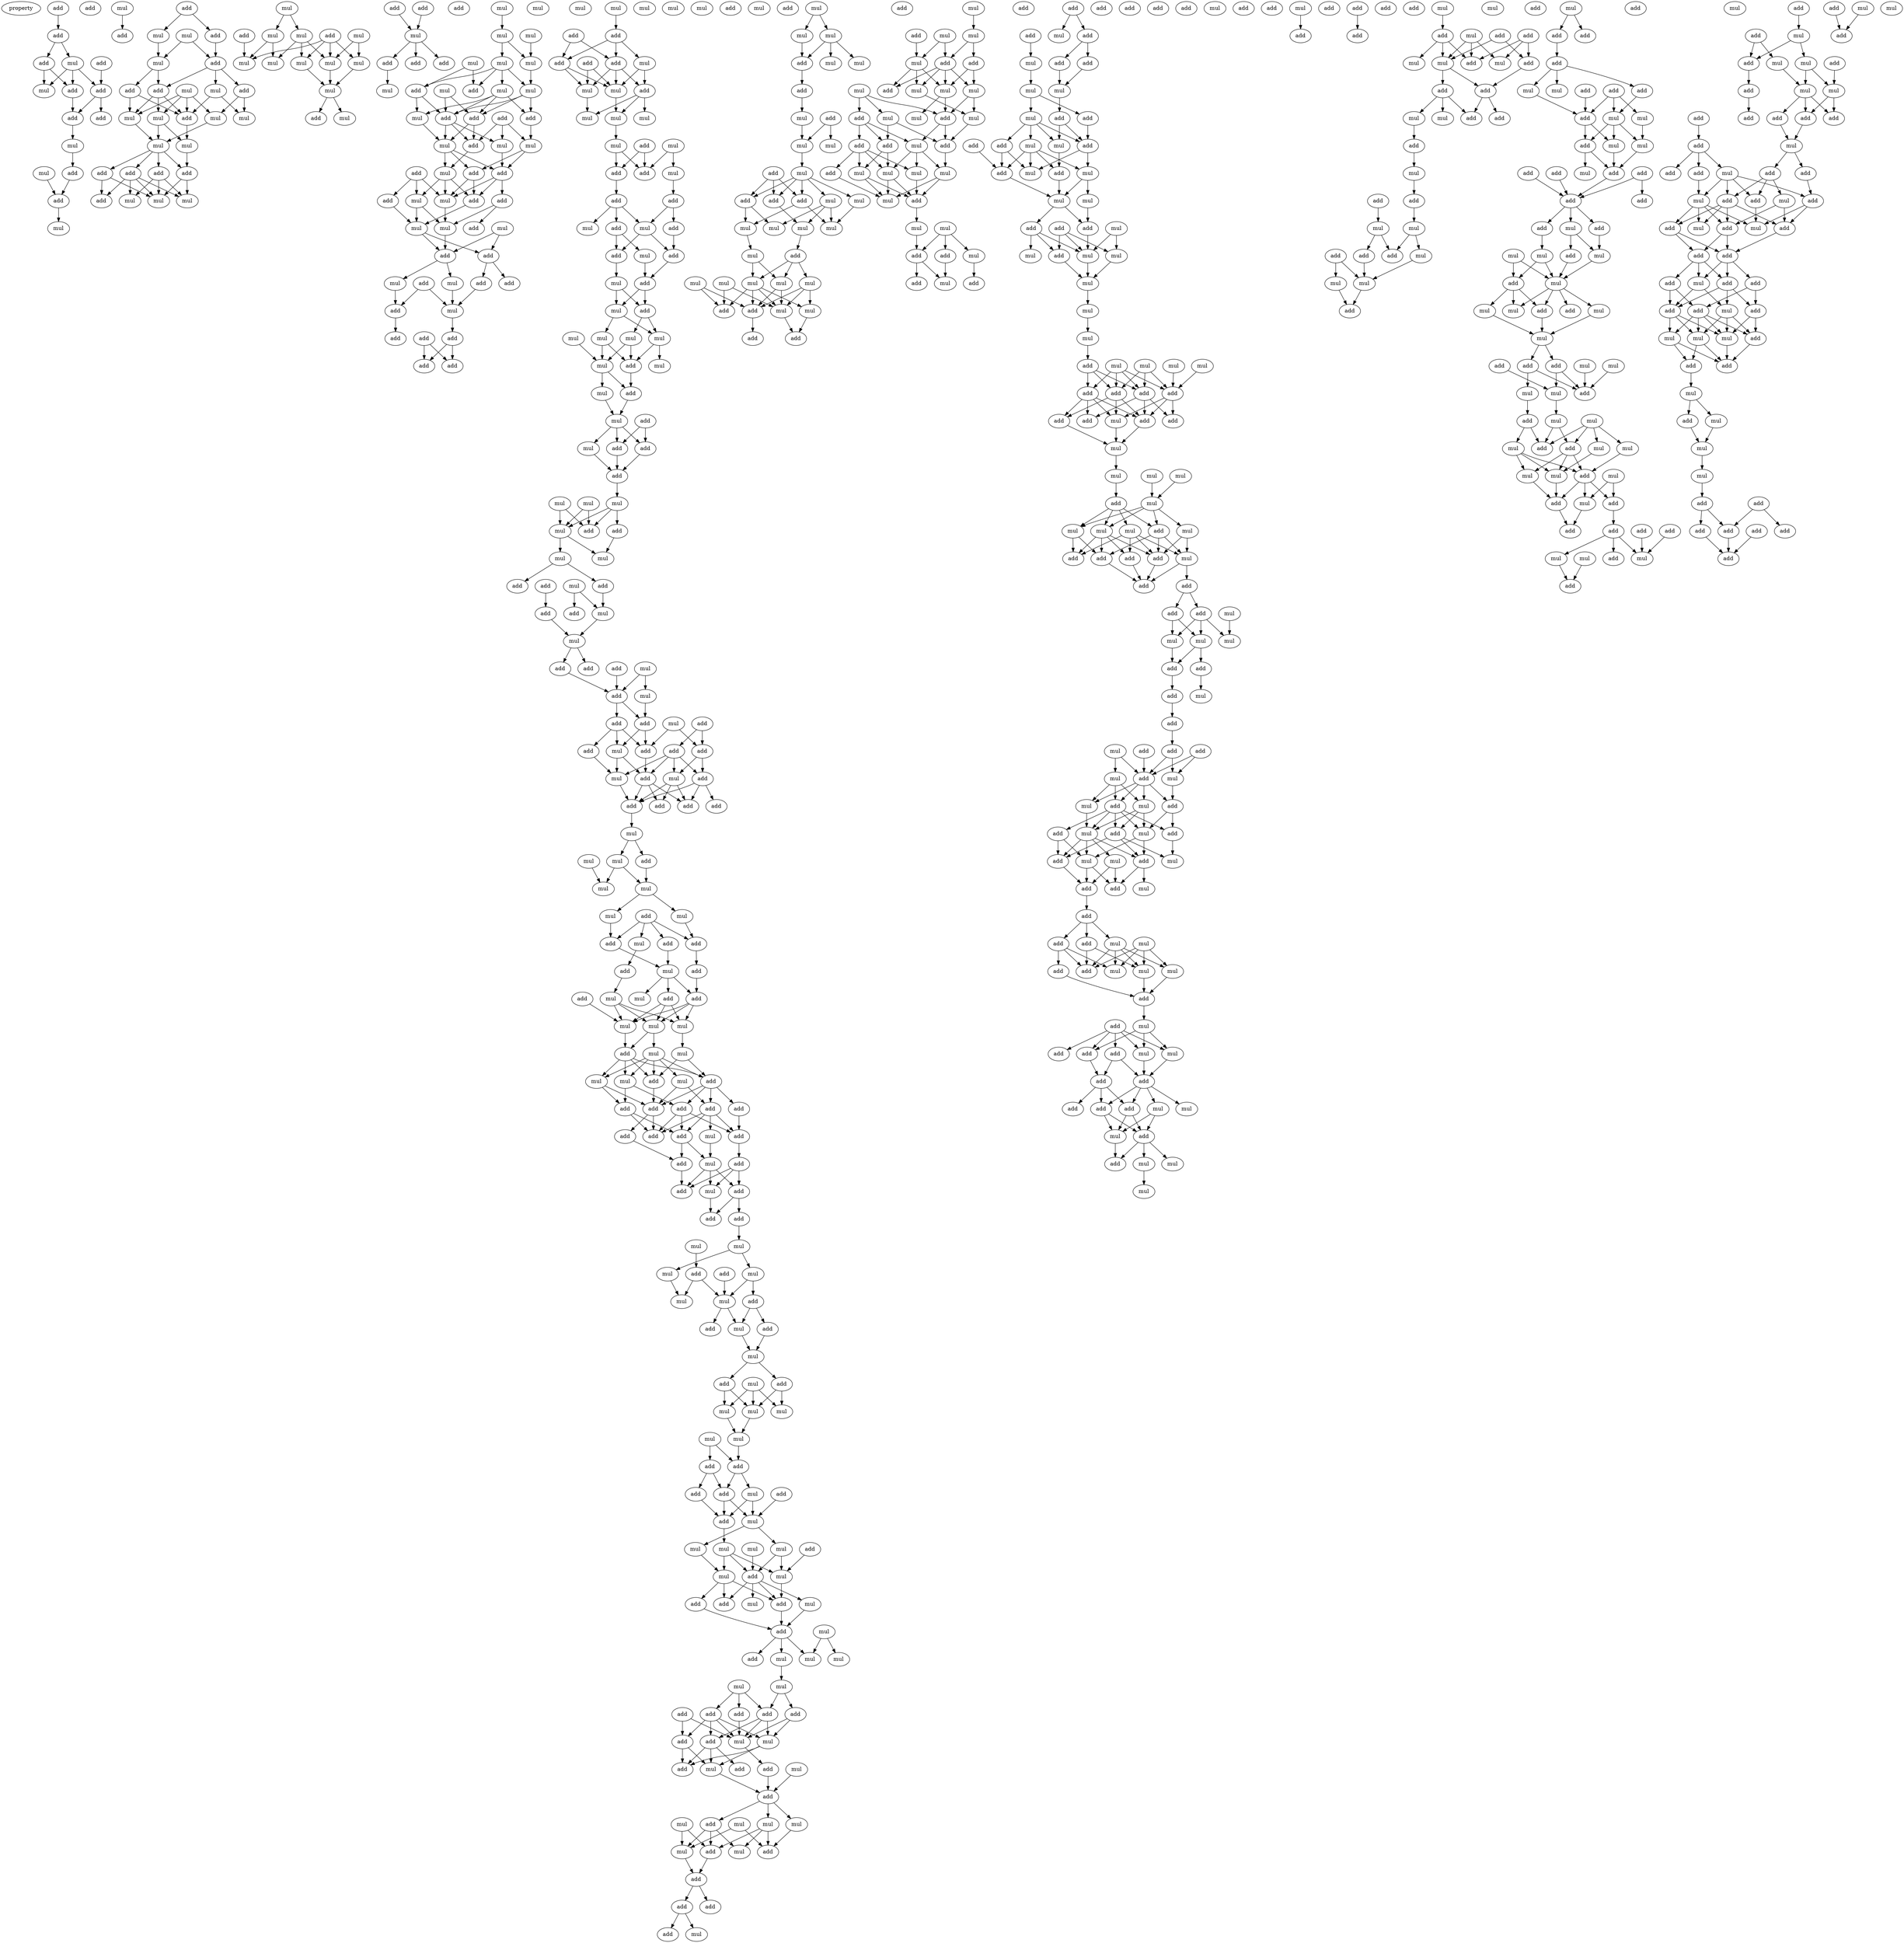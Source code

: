 digraph {
    node [fontcolor=black]
    property [mul=2,lf=1.7]
    0 [ label = add ];
    1 [ label = add ];
    2 [ label = add ];
    3 [ label = add ];
    4 [ label = add ];
    5 [ label = mul ];
    6 [ label = add ];
    7 [ label = mul ];
    8 [ label = add ];
    9 [ label = add ];
    10 [ label = add ];
    11 [ label = mul ];
    12 [ label = mul ];
    13 [ label = add ];
    14 [ label = add ];
    15 [ label = mul ];
    16 [ label = add ];
    17 [ label = add ];
    18 [ label = mul ];
    19 [ label = add ];
    20 [ label = mul ];
    21 [ label = mul ];
    22 [ label = add ];
    23 [ label = mul ];
    24 [ label = mul ];
    25 [ label = add ];
    26 [ label = add ];
    27 [ label = mul ];
    28 [ label = add ];
    29 [ label = mul ];
    30 [ label = mul ];
    31 [ label = add ];
    32 [ label = mul ];
    33 [ label = mul ];
    34 [ label = mul ];
    35 [ label = mul ];
    36 [ label = add ];
    37 [ label = add ];
    38 [ label = add ];
    39 [ label = add ];
    40 [ label = mul ];
    41 [ label = mul ];
    42 [ label = mul ];
    43 [ label = add ];
    44 [ label = mul ];
    45 [ label = mul ];
    46 [ label = mul ];
    47 [ label = add ];
    48 [ label = mul ];
    49 [ label = add ];
    50 [ label = mul ];
    51 [ label = mul ];
    52 [ label = mul ];
    53 [ label = mul ];
    54 [ label = mul ];
    55 [ label = mul ];
    56 [ label = add ];
    57 [ label = add ];
    58 [ label = mul ];
    59 [ label = add ];
    60 [ label = mul ];
    61 [ label = add ];
    62 [ label = add ];
    63 [ label = add ];
    64 [ label = add ];
    65 [ label = mul ];
    66 [ label = mul ];
    67 [ label = mul ];
    68 [ label = mul ];
    69 [ label = mul ];
    70 [ label = mul ];
    71 [ label = mul ];
    72 [ label = mul ];
    73 [ label = mul ];
    74 [ label = mul ];
    75 [ label = add ];
    76 [ label = add ];
    77 [ label = add ];
    78 [ label = add ];
    79 [ label = add ];
    80 [ label = add ];
    81 [ label = mul ];
    82 [ label = mul ];
    83 [ label = mul ];
    84 [ label = add ];
    85 [ label = mul ];
    86 [ label = mul ];
    87 [ label = add ];
    88 [ label = add ];
    89 [ label = add ];
    90 [ label = add ];
    91 [ label = mul ];
    92 [ label = add ];
    93 [ label = mul ];
    94 [ label = add ];
    95 [ label = mul ];
    96 [ label = mul ];
    97 [ label = mul ];
    98 [ label = add ];
    99 [ label = add ];
    100 [ label = add ];
    101 [ label = mul ];
    102 [ label = add ];
    103 [ label = add ];
    104 [ label = add ];
    105 [ label = mul ];
    106 [ label = mul ];
    107 [ label = add ];
    108 [ label = add ];
    109 [ label = add ];
    110 [ label = add ];
    111 [ label = mul ];
    112 [ label = add ];
    113 [ label = mul ];
    114 [ label = add ];
    115 [ label = mul ];
    116 [ label = add ];
    117 [ label = mul ];
    118 [ label = add ];
    119 [ label = add ];
    120 [ label = add ];
    121 [ label = mul ];
    122 [ label = add ];
    123 [ label = mul ];
    124 [ label = mul ];
    125 [ label = add ];
    126 [ label = mul ];
    127 [ label = mul ];
    128 [ label = mul ];
    129 [ label = mul ];
    130 [ label = mul ];
    131 [ label = add ];
    132 [ label = add ];
    133 [ label = mul ];
    134 [ label = add ];
    135 [ label = add ];
    136 [ label = add ];
    137 [ label = mul ];
    138 [ label = mul ];
    139 [ label = add ];
    140 [ label = add ];
    141 [ label = mul ];
    142 [ label = add ];
    143 [ label = add ];
    144 [ label = mul ];
    145 [ label = add ];
    146 [ label = mul ];
    147 [ label = add ];
    148 [ label = mul ];
    149 [ label = mul ];
    150 [ label = mul ];
    151 [ label = mul ];
    152 [ label = mul ];
    153 [ label = add ];
    154 [ label = mul ];
    155 [ label = add ];
    156 [ label = mul ];
    157 [ label = add ];
    158 [ label = mul ];
    159 [ label = add ];
    160 [ label = mul ];
    161 [ label = add ];
    162 [ label = add ];
    163 [ label = mul ];
    164 [ label = mul ];
    165 [ label = mul ];
    166 [ label = mul ];
    167 [ label = mul ];
    168 [ label = add ];
    169 [ label = add ];
    170 [ label = mul ];
    171 [ label = mul ];
    172 [ label = mul ];
    173 [ label = add ];
    174 [ label = add ];
    175 [ label = add ];
    176 [ label = mul ];
    177 [ label = mul ];
    178 [ label = add ];
    179 [ label = add ];
    180 [ label = mul ];
    181 [ label = add ];
    182 [ label = add ];
    183 [ label = add ];
    184 [ label = mul ];
    185 [ label = add ];
    186 [ label = add ];
    187 [ label = mul ];
    188 [ label = mul ];
    189 [ label = add ];
    190 [ label = add ];
    191 [ label = mul ];
    192 [ label = add ];
    193 [ label = add ];
    194 [ label = mul ];
    195 [ label = add ];
    196 [ label = add ];
    197 [ label = add ];
    198 [ label = mul ];
    199 [ label = mul ];
    200 [ label = add ];
    201 [ label = add ];
    202 [ label = add ];
    203 [ label = add ];
    204 [ label = add ];
    205 [ label = add ];
    206 [ label = mul ];
    207 [ label = mul ];
    208 [ label = add ];
    209 [ label = mul ];
    210 [ label = mul ];
    211 [ label = mul ];
    212 [ label = mul ];
    213 [ label = mul ];
    214 [ label = add ];
    215 [ label = mul ];
    216 [ label = add ];
    217 [ label = add ];
    218 [ label = add ];
    219 [ label = add ];
    220 [ label = add ];
    221 [ label = mul ];
    222 [ label = add ];
    223 [ label = mul ];
    224 [ label = mul ];
    225 [ label = add ];
    226 [ label = add ];
    227 [ label = mul ];
    228 [ label = mul ];
    229 [ label = mul ];
    230 [ label = add ];
    231 [ label = mul ];
    232 [ label = mul ];
    233 [ label = add ];
    234 [ label = mul ];
    235 [ label = mul ];
    236 [ label = add ];
    237 [ label = mul ];
    238 [ label = add ];
    239 [ label = add ];
    240 [ label = add ];
    241 [ label = add ];
    242 [ label = add ];
    243 [ label = add ];
    244 [ label = add ];
    245 [ label = add ];
    246 [ label = add ];
    247 [ label = mul ];
    248 [ label = mul ];
    249 [ label = add ];
    250 [ label = add ];
    251 [ label = mul ];
    252 [ label = add ];
    253 [ label = add ];
    254 [ label = add ];
    255 [ label = add ];
    256 [ label = mul ];
    257 [ label = mul ];
    258 [ label = add ];
    259 [ label = mul ];
    260 [ label = mul ];
    261 [ label = add ];
    262 [ label = add ];
    263 [ label = mul ];
    264 [ label = add ];
    265 [ label = mul ];
    266 [ label = add ];
    267 [ label = mul ];
    268 [ label = add ];
    269 [ label = mul ];
    270 [ label = mul ];
    271 [ label = add ];
    272 [ label = add ];
    273 [ label = mul ];
    274 [ label = mul ];
    275 [ label = mul ];
    276 [ label = mul ];
    277 [ label = mul ];
    278 [ label = add ];
    279 [ label = add ];
    280 [ label = add ];
    281 [ label = add ];
    282 [ label = add ];
    283 [ label = mul ];
    284 [ label = mul ];
    285 [ label = add ];
    286 [ label = mul ];
    287 [ label = add ];
    288 [ label = mul ];
    289 [ label = mul ];
    290 [ label = mul ];
    291 [ label = add ];
    292 [ label = mul ];
    293 [ label = mul ];
    294 [ label = add ];
    295 [ label = mul ];
    296 [ label = add ];
    297 [ label = add ];
    298 [ label = mul ];
    299 [ label = add ];
    300 [ label = mul ];
    301 [ label = mul ];
    302 [ label = mul ];
    303 [ label = add ];
    304 [ label = mul ];
    305 [ label = mul ];
    306 [ label = mul ];
    307 [ label = add ];
    308 [ label = add ];
    309 [ label = add ];
    310 [ label = add ];
    311 [ label = add ];
    312 [ label = add ];
    313 [ label = mul ];
    314 [ label = mul ];
    315 [ label = add ];
    316 [ label = add ];
    317 [ label = mul ];
    318 [ label = add ];
    319 [ label = mul ];
    320 [ label = add ];
    321 [ label = add ];
    322 [ label = mul ];
    323 [ label = mul ];
    324 [ label = add ];
    325 [ label = mul ];
    326 [ label = mul ];
    327 [ label = mul ];
    328 [ label = mul ];
    329 [ label = add ];
    330 [ label = add ];
    331 [ label = add ];
    332 [ label = add ];
    333 [ label = add ];
    334 [ label = add ];
    335 [ label = mul ];
    336 [ label = mul ];
    337 [ label = mul ];
    338 [ label = mul ];
    339 [ label = add ];
    340 [ label = mul ];
    341 [ label = mul ];
    342 [ label = add ];
    343 [ label = mul ];
    344 [ label = add ];
    345 [ label = add ];
    346 [ label = mul ];
    347 [ label = mul ];
    348 [ label = mul ];
    349 [ label = add ];
    350 [ label = add ];
    351 [ label = mul ];
    352 [ label = add ];
    353 [ label = add ];
    354 [ label = mul ];
    355 [ label = mul ];
    356 [ label = mul ];
    357 [ label = mul ];
    358 [ label = mul ];
    359 [ label = mul ];
    360 [ label = add ];
    361 [ label = mul ];
    362 [ label = mul ];
    363 [ label = mul ];
    364 [ label = mul ];
    365 [ label = mul ];
    366 [ label = add ];
    367 [ label = mul ];
    368 [ label = mul ];
    369 [ label = add ];
    370 [ label = add ];
    371 [ label = add ];
    372 [ label = mul ];
    373 [ label = mul ];
    374 [ label = add ];
    375 [ label = mul ];
    376 [ label = mul ];
    377 [ label = add ];
    378 [ label = add ];
    379 [ label = mul ];
    380 [ label = add ];
    381 [ label = mul ];
    382 [ label = mul ];
    383 [ label = mul ];
    384 [ label = mul ];
    385 [ label = add ];
    386 [ label = mul ];
    387 [ label = mul ];
    388 [ label = add ];
    389 [ label = add ];
    390 [ label = add ];
    391 [ label = mul ];
    392 [ label = add ];
    393 [ label = mul ];
    394 [ label = mul ];
    395 [ label = add ];
    396 [ label = mul ];
    397 [ label = mul ];
    398 [ label = add ];
    399 [ label = mul ];
    400 [ label = mul ];
    401 [ label = mul ];
    402 [ label = add ];
    403 [ label = mul ];
    404 [ label = add ];
    405 [ label = add ];
    406 [ label = add ];
    407 [ label = mul ];
    408 [ label = add ];
    409 [ label = add ];
    410 [ label = add ];
    411 [ label = add ];
    412 [ label = mul ];
    413 [ label = mul ];
    414 [ label = add ];
    415 [ label = add ];
    416 [ label = mul ];
    417 [ label = mul ];
    418 [ label = add ];
    419 [ label = mul ];
    420 [ label = add ];
    421 [ label = add ];
    422 [ label = add ];
    423 [ label = add ];
    424 [ label = mul ];
    425 [ label = mul ];
    426 [ label = add ];
    427 [ label = add ];
    428 [ label = mul ];
    429 [ label = mul ];
    430 [ label = mul ];
    431 [ label = mul ];
    432 [ label = add ];
    433 [ label = add ];
    434 [ label = add ];
    435 [ label = mul ];
    436 [ label = mul ];
    437 [ label = mul ];
    438 [ label = mul ];
    439 [ label = add ];
    440 [ label = mul ];
    441 [ label = add ];
    442 [ label = add ];
    443 [ label = add ];
    444 [ label = mul ];
    445 [ label = mul ];
    446 [ label = mul ];
    447 [ label = add ];
    448 [ label = mul ];
    449 [ label = mul ];
    450 [ label = mul ];
    451 [ label = add ];
    452 [ label = add ];
    453 [ label = add ];
    454 [ label = add ];
    455 [ label = add ];
    456 [ label = add ];
    457 [ label = mul ];
    458 [ label = add ];
    459 [ label = add ];
    460 [ label = mul ];
    461 [ label = add ];
    462 [ label = mul ];
    463 [ label = mul ];
    464 [ label = mul ];
    465 [ label = mul ];
    466 [ label = add ];
    467 [ label = mul ];
    468 [ label = mul ];
    469 [ label = mul ];
    470 [ label = mul ];
    471 [ label = mul ];
    472 [ label = add ];
    473 [ label = add ];
    474 [ label = add ];
    475 [ label = add ];
    476 [ label = mul ];
    477 [ label = add ];
    478 [ label = add ];
    479 [ label = add ];
    480 [ label = add ];
    481 [ label = add ];
    482 [ label = mul ];
    483 [ label = mul ];
    484 [ label = mul ];
    485 [ label = mul ];
    486 [ label = add ];
    487 [ label = add ];
    488 [ label = add ];
    489 [ label = mul ];
    490 [ label = add ];
    491 [ label = add ];
    492 [ label = mul ];
    493 [ label = add ];
    494 [ label = add ];
    495 [ label = mul ];
    496 [ label = mul ];
    497 [ label = add ];
    498 [ label = add ];
    499 [ label = mul ];
    500 [ label = mul ];
    501 [ label = add ];
    502 [ label = add ];
    503 [ label = mul ];
    504 [ label = mul ];
    505 [ label = add ];
    506 [ label = add ];
    507 [ label = mul ];
    508 [ label = add ];
    509 [ label = mul ];
    510 [ label = mul ];
    511 [ label = add ];
    512 [ label = add ];
    513 [ label = mul ];
    514 [ label = add ];
    515 [ label = add ];
    516 [ label = add ];
    517 [ label = mul ];
    518 [ label = add ];
    519 [ label = mul ];
    520 [ label = mul ];
    521 [ label = add ];
    522 [ label = add ];
    523 [ label = mul ];
    524 [ label = mul ];
    525 [ label = add ];
    526 [ label = mul ];
    527 [ label = add ];
    528 [ label = add ];
    529 [ label = add ];
    530 [ label = mul ];
    531 [ label = mul ];
    532 [ label = add ];
    533 [ label = add ];
    534 [ label = add ];
    535 [ label = mul ];
    536 [ label = add ];
    537 [ label = add ];
    538 [ label = add ];
    539 [ label = mul ];
    540 [ label = mul ];
    541 [ label = add ];
    542 [ label = add ];
    543 [ label = mul ];
    544 [ label = mul ];
    545 [ label = add ];
    546 [ label = add ];
    547 [ label = mul ];
    548 [ label = mul ];
    549 [ label = add ];
    550 [ label = add ];
    551 [ label = add ];
    552 [ label = add ];
    553 [ label = add ];
    554 [ label = add ];
    555 [ label = mul ];
    556 [ label = add ];
    557 [ label = add ];
    558 [ label = add ];
    559 [ label = mul ];
    560 [ label = mul ];
    561 [ label = add ];
    562 [ label = mul ];
    563 [ label = add ];
    564 [ label = mul ];
    565 [ label = add ];
    566 [ label = add ];
    567 [ label = mul ];
    568 [ label = mul ];
    569 [ label = add ];
    570 [ label = add ];
    571 [ label = add ];
    572 [ label = mul ];
    573 [ label = add ];
    574 [ label = mul ];
    575 [ label = add ];
    576 [ label = mul ];
    577 [ label = mul ];
    578 [ label = add ];
    579 [ label = add ];
    580 [ label = add ];
    581 [ label = mul ];
    582 [ label = add ];
    583 [ label = mul ];
    584 [ label = mul ];
    585 [ label = mul ];
    586 [ label = add ];
    587 [ label = add ];
    588 [ label = add ];
    589 [ label = add ];
    590 [ label = mul ];
    591 [ label = add ];
    592 [ label = add ];
    593 [ label = mul ];
    594 [ label = add ];
    595 [ label = mul ];
    596 [ label = mul ];
    597 [ label = add ];
    598 [ label = mul ];
    599 [ label = add ];
    600 [ label = mul ];
    601 [ label = mul ];
    602 [ label = add ];
    603 [ label = add ];
    604 [ label = add ];
    605 [ label = add ];
    606 [ label = add ];
    607 [ label = add ];
    608 [ label = add ];
    609 [ label = add ];
    610 [ label = mul ];
    611 [ label = mul ];
    612 [ label = add ];
    613 [ label = add ];
    614 [ label = mul ];
    615 [ label = mul ];
    616 [ label = add ];
    617 [ label = mul ];
    618 [ label = add ];
    619 [ label = add ];
    620 [ label = mul ];
    621 [ label = mul ];
    622 [ label = mul ];
    623 [ label = mul ];
    624 [ label = add ];
    625 [ label = add ];
    626 [ label = add ];
    627 [ label = mul ];
    628 [ label = mul ];
    629 [ label = mul ];
    630 [ label = mul ];
    631 [ label = add ];
    632 [ label = mul ];
    633 [ label = mul ];
    634 [ label = add ];
    635 [ label = add ];
    636 [ label = mul ];
    637 [ label = mul ];
    638 [ label = add ];
    639 [ label = mul ];
    640 [ label = mul ];
    641 [ label = add ];
    642 [ label = mul ];
    643 [ label = mul ];
    644 [ label = add ];
    645 [ label = add ];
    646 [ label = mul ];
    647 [ label = add ];
    648 [ label = add ];
    649 [ label = add ];
    650 [ label = mul ];
    651 [ label = add ];
    652 [ label = mul ];
    653 [ label = add ];
    654 [ label = mul ];
    655 [ label = mul ];
    656 [ label = add ];
    657 [ label = add ];
    658 [ label = mul ];
    659 [ label = add ];
    660 [ label = add ];
    661 [ label = mul ];
    662 [ label = add ];
    663 [ label = mul ];
    664 [ label = add ];
    665 [ label = mul ];
    666 [ label = mul ];
    667 [ label = add ];
    668 [ label = add ];
    669 [ label = add ];
    670 [ label = add ];
    671 [ label = add ];
    672 [ label = mul ];
    673 [ label = add ];
    674 [ label = add ];
    675 [ label = mul ];
    676 [ label = add ];
    677 [ label = add ];
    678 [ label = add ];
    679 [ label = add ];
    680 [ label = add ];
    681 [ label = add ];
    682 [ label = mul ];
    683 [ label = mul ];
    684 [ label = add ];
    685 [ label = add ];
    686 [ label = add ];
    687 [ label = mul ];
    688 [ label = mul ];
    689 [ label = add ];
    690 [ label = add ];
    691 [ label = add ];
    692 [ label = mul ];
    693 [ label = add ];
    694 [ label = add ];
    695 [ label = add ];
    696 [ label = add ];
    697 [ label = add ];
    698 [ label = mul ];
    699 [ label = add ];
    700 [ label = mul ];
    701 [ label = mul ];
    702 [ label = mul ];
    703 [ label = add ];
    704 [ label = add ];
    705 [ label = mul ];
    706 [ label = add ];
    707 [ label = mul ];
    708 [ label = add ];
    709 [ label = mul ];
    710 [ label = mul ];
    711 [ label = mul ];
    712 [ label = add ];
    713 [ label = add ];
    714 [ label = add ];
    715 [ label = add ];
    716 [ label = add ];
    717 [ label = add ];
    718 [ label = mul ];
    719 [ label = add ];
    720 [ label = add ];
    0 -> 1 [ name = 0 ];
    1 -> 2 [ name = 1 ];
    1 -> 5 [ name = 2 ];
    2 -> 6 [ name = 3 ];
    2 -> 7 [ name = 4 ];
    3 -> 8 [ name = 5 ];
    5 -> 6 [ name = 6 ];
    5 -> 7 [ name = 7 ];
    5 -> 8 [ name = 8 ];
    6 -> 10 [ name = 9 ];
    8 -> 9 [ name = 10 ];
    8 -> 10 [ name = 11 ];
    10 -> 11 [ name = 12 ];
    11 -> 13 [ name = 13 ];
    12 -> 14 [ name = 14 ];
    13 -> 14 [ name = 15 ];
    14 -> 18 [ name = 16 ];
    15 -> 16 [ name = 17 ];
    17 -> 19 [ name = 18 ];
    17 -> 20 [ name = 19 ];
    19 -> 22 [ name = 20 ];
    20 -> 23 [ name = 21 ];
    21 -> 22 [ name = 22 ];
    21 -> 23 [ name = 23 ];
    22 -> 24 [ name = 24 ];
    22 -> 25 [ name = 25 ];
    22 -> 28 [ name = 26 ];
    23 -> 26 [ name = 27 ];
    23 -> 28 [ name = 28 ];
    24 -> 29 [ name = 29 ];
    24 -> 31 [ name = 30 ];
    25 -> 29 [ name = 31 ];
    25 -> 32 [ name = 32 ];
    26 -> 30 [ name = 33 ];
    26 -> 31 [ name = 34 ];
    27 -> 30 [ name = 35 ];
    27 -> 31 [ name = 36 ];
    27 -> 32 [ name = 37 ];
    27 -> 33 [ name = 38 ];
    28 -> 30 [ name = 39 ];
    28 -> 31 [ name = 40 ];
    28 -> 33 [ name = 41 ];
    30 -> 34 [ name = 42 ];
    31 -> 35 [ name = 43 ];
    32 -> 34 [ name = 44 ];
    33 -> 34 [ name = 45 ];
    33 -> 35 [ name = 46 ];
    34 -> 36 [ name = 47 ];
    34 -> 37 [ name = 48 ];
    34 -> 38 [ name = 49 ];
    34 -> 39 [ name = 50 ];
    35 -> 39 [ name = 51 ];
    36 -> 40 [ name = 52 ];
    36 -> 41 [ name = 53 ];
    36 -> 42 [ name = 54 ];
    36 -> 43 [ name = 55 ];
    37 -> 41 [ name = 56 ];
    37 -> 43 [ name = 57 ];
    38 -> 40 [ name = 58 ];
    38 -> 41 [ name = 59 ];
    38 -> 42 [ name = 60 ];
    39 -> 41 [ name = 61 ];
    39 -> 42 [ name = 62 ];
    44 -> 45 [ name = 63 ];
    44 -> 48 [ name = 64 ];
    45 -> 50 [ name = 65 ];
    45 -> 53 [ name = 66 ];
    46 -> 52 [ name = 67 ];
    46 -> 54 [ name = 68 ];
    47 -> 50 [ name = 69 ];
    47 -> 51 [ name = 70 ];
    47 -> 52 [ name = 71 ];
    47 -> 54 [ name = 72 ];
    48 -> 51 [ name = 73 ];
    48 -> 52 [ name = 74 ];
    48 -> 53 [ name = 75 ];
    49 -> 50 [ name = 76 ];
    51 -> 55 [ name = 77 ];
    52 -> 55 [ name = 78 ];
    54 -> 55 [ name = 79 ];
    55 -> 56 [ name = 80 ];
    55 -> 58 [ name = 81 ];
    57 -> 60 [ name = 82 ];
    59 -> 60 [ name = 83 ];
    60 -> 61 [ name = 84 ];
    60 -> 63 [ name = 85 ];
    60 -> 64 [ name = 86 ];
    61 -> 65 [ name = 87 ];
    66 -> 67 [ name = 88 ];
    67 -> 70 [ name = 89 ];
    67 -> 71 [ name = 90 ];
    68 -> 70 [ name = 91 ];
    69 -> 75 [ name = 92 ];
    69 -> 76 [ name = 93 ];
    70 -> 72 [ name = 94 ];
    71 -> 72 [ name = 95 ];
    71 -> 74 [ name = 96 ];
    71 -> 75 [ name = 97 ];
    71 -> 76 [ name = 98 ];
    72 -> 78 [ name = 99 ];
    72 -> 79 [ name = 100 ];
    72 -> 80 [ name = 101 ];
    73 -> 78 [ name = 102 ];
    73 -> 79 [ name = 103 ];
    74 -> 78 [ name = 104 ];
    74 -> 79 [ name = 105 ];
    74 -> 80 [ name = 106 ];
    74 -> 81 [ name = 107 ];
    75 -> 79 [ name = 108 ];
    75 -> 81 [ name = 109 ];
    77 -> 83 [ name = 110 ];
    77 -> 84 [ name = 111 ];
    77 -> 85 [ name = 112 ];
    78 -> 82 [ name = 113 ];
    78 -> 84 [ name = 114 ];
    79 -> 82 [ name = 115 ];
    79 -> 84 [ name = 116 ];
    79 -> 85 [ name = 117 ];
    80 -> 83 [ name = 118 ];
    81 -> 82 [ name = 119 ];
    82 -> 86 [ name = 120 ];
    82 -> 87 [ name = 121 ];
    82 -> 88 [ name = 122 ];
    83 -> 87 [ name = 123 ];
    83 -> 88 [ name = 124 ];
    84 -> 86 [ name = 125 ];
    85 -> 87 [ name = 126 ];
    86 -> 91 [ name = 127 ];
    86 -> 92 [ name = 128 ];
    86 -> 93 [ name = 129 ];
    87 -> 91 [ name = 130 ];
    87 -> 92 [ name = 131 ];
    87 -> 94 [ name = 132 ];
    88 -> 91 [ name = 133 ];
    88 -> 92 [ name = 134 ];
    89 -> 90 [ name = 135 ];
    89 -> 91 [ name = 136 ];
    89 -> 93 [ name = 137 ];
    90 -> 95 [ name = 138 ];
    91 -> 97 [ name = 139 ];
    92 -> 95 [ name = 140 ];
    93 -> 95 [ name = 141 ];
    93 -> 97 [ name = 142 ];
    94 -> 97 [ name = 143 ];
    94 -> 98 [ name = 144 ];
    95 -> 99 [ name = 145 ];
    95 -> 100 [ name = 146 ];
    96 -> 99 [ name = 147 ];
    96 -> 100 [ name = 148 ];
    97 -> 99 [ name = 149 ];
    99 -> 101 [ name = 150 ];
    99 -> 105 [ name = 151 ];
    100 -> 103 [ name = 152 ];
    100 -> 104 [ name = 153 ];
    101 -> 107 [ name = 154 ];
    102 -> 106 [ name = 155 ];
    102 -> 107 [ name = 156 ];
    104 -> 106 [ name = 157 ];
    105 -> 106 [ name = 158 ];
    106 -> 110 [ name = 159 ];
    107 -> 109 [ name = 160 ];
    108 -> 112 [ name = 161 ];
    108 -> 114 [ name = 162 ];
    110 -> 112 [ name = 163 ];
    110 -> 114 [ name = 164 ];
    115 -> 116 [ name = 165 ];
    116 -> 119 [ name = 166 ];
    116 -> 120 [ name = 167 ];
    116 -> 121 [ name = 168 ];
    118 -> 119 [ name = 169 ];
    118 -> 120 [ name = 170 ];
    119 -> 123 [ name = 171 ];
    119 -> 124 [ name = 172 ];
    120 -> 123 [ name = 173 ];
    120 -> 124 [ name = 174 ];
    120 -> 125 [ name = 175 ];
    121 -> 124 [ name = 176 ];
    121 -> 125 [ name = 177 ];
    122 -> 123 [ name = 178 ];
    122 -> 124 [ name = 179 ];
    123 -> 126 [ name = 180 ];
    124 -> 128 [ name = 181 ];
    125 -> 126 [ name = 182 ];
    125 -> 127 [ name = 183 ];
    125 -> 128 [ name = 184 ];
    128 -> 130 [ name = 185 ];
    129 -> 133 [ name = 186 ];
    129 -> 134 [ name = 187 ];
    130 -> 132 [ name = 188 ];
    130 -> 134 [ name = 189 ];
    131 -> 132 [ name = 190 ];
    131 -> 134 [ name = 191 ];
    132 -> 135 [ name = 192 ];
    133 -> 136 [ name = 193 ];
    135 -> 137 [ name = 194 ];
    135 -> 138 [ name = 195 ];
    135 -> 139 [ name = 196 ];
    136 -> 138 [ name = 197 ];
    136 -> 140 [ name = 198 ];
    138 -> 142 [ name = 199 ];
    138 -> 143 [ name = 200 ];
    139 -> 141 [ name = 201 ];
    139 -> 142 [ name = 202 ];
    140 -> 143 [ name = 203 ];
    141 -> 145 [ name = 204 ];
    142 -> 144 [ name = 205 ];
    143 -> 145 [ name = 206 ];
    144 -> 146 [ name = 207 ];
    144 -> 147 [ name = 208 ];
    145 -> 146 [ name = 209 ];
    145 -> 147 [ name = 210 ];
    146 -> 150 [ name = 211 ];
    146 -> 151 [ name = 212 ];
    147 -> 149 [ name = 213 ];
    147 -> 151 [ name = 214 ];
    148 -> 152 [ name = 215 ];
    149 -> 152 [ name = 216 ];
    149 -> 153 [ name = 217 ];
    150 -> 152 [ name = 218 ];
    150 -> 153 [ name = 219 ];
    151 -> 153 [ name = 220 ];
    151 -> 154 [ name = 221 ];
    152 -> 155 [ name = 222 ];
    152 -> 156 [ name = 223 ];
    153 -> 155 [ name = 224 ];
    155 -> 158 [ name = 225 ];
    156 -> 158 [ name = 226 ];
    157 -> 159 [ name = 227 ];
    157 -> 161 [ name = 228 ];
    158 -> 159 [ name = 229 ];
    158 -> 160 [ name = 230 ];
    158 -> 161 [ name = 231 ];
    159 -> 162 [ name = 232 ];
    160 -> 162 [ name = 233 ];
    161 -> 162 [ name = 234 ];
    162 -> 165 [ name = 235 ];
    164 -> 167 [ name = 236 ];
    164 -> 168 [ name = 237 ];
    165 -> 167 [ name = 238 ];
    165 -> 168 [ name = 239 ];
    165 -> 169 [ name = 240 ];
    166 -> 167 [ name = 241 ];
    166 -> 168 [ name = 242 ];
    167 -> 170 [ name = 243 ];
    167 -> 171 [ name = 244 ];
    169 -> 170 [ name = 245 ];
    171 -> 174 [ name = 246 ];
    171 -> 175 [ name = 247 ];
    172 -> 177 [ name = 248 ];
    172 -> 179 [ name = 249 ];
    173 -> 178 [ name = 250 ];
    175 -> 177 [ name = 251 ];
    177 -> 180 [ name = 252 ];
    178 -> 180 [ name = 253 ];
    180 -> 181 [ name = 254 ];
    180 -> 182 [ name = 255 ];
    181 -> 186 [ name = 256 ];
    184 -> 186 [ name = 257 ];
    184 -> 187 [ name = 258 ];
    185 -> 186 [ name = 259 ];
    186 -> 189 [ name = 260 ];
    186 -> 190 [ name = 261 ];
    187 -> 189 [ name = 262 ];
    189 -> 194 [ name = 263 ];
    189 -> 197 [ name = 264 ];
    190 -> 194 [ name = 265 ];
    190 -> 195 [ name = 266 ];
    190 -> 197 [ name = 267 ];
    191 -> 193 [ name = 268 ];
    191 -> 197 [ name = 269 ];
    192 -> 193 [ name = 270 ];
    192 -> 196 [ name = 271 ];
    193 -> 199 [ name = 272 ];
    193 -> 200 [ name = 273 ];
    194 -> 198 [ name = 274 ];
    194 -> 201 [ name = 275 ];
    195 -> 198 [ name = 276 ];
    196 -> 198 [ name = 277 ];
    196 -> 199 [ name = 278 ];
    196 -> 200 [ name = 279 ];
    196 -> 201 [ name = 280 ];
    197 -> 201 [ name = 281 ];
    198 -> 204 [ name = 282 ];
    199 -> 202 [ name = 283 ];
    199 -> 203 [ name = 284 ];
    199 -> 204 [ name = 285 ];
    200 -> 202 [ name = 286 ];
    200 -> 204 [ name = 287 ];
    200 -> 205 [ name = 288 ];
    201 -> 202 [ name = 289 ];
    201 -> 203 [ name = 290 ];
    201 -> 204 [ name = 291 ];
    204 -> 206 [ name = 292 ];
    206 -> 207 [ name = 293 ];
    206 -> 208 [ name = 294 ];
    207 -> 210 [ name = 295 ];
    207 -> 211 [ name = 296 ];
    208 -> 211 [ name = 297 ];
    209 -> 210 [ name = 298 ];
    211 -> 212 [ name = 299 ];
    211 -> 213 [ name = 300 ];
    212 -> 217 [ name = 301 ];
    213 -> 216 [ name = 302 ];
    214 -> 215 [ name = 303 ];
    214 -> 216 [ name = 304 ];
    214 -> 217 [ name = 305 ];
    214 -> 218 [ name = 306 ];
    215 -> 220 [ name = 307 ];
    216 -> 221 [ name = 308 ];
    217 -> 219 [ name = 309 ];
    218 -> 221 [ name = 310 ];
    219 -> 226 [ name = 311 ];
    220 -> 223 [ name = 312 ];
    221 -> 222 [ name = 313 ];
    221 -> 224 [ name = 314 ];
    221 -> 226 [ name = 315 ];
    222 -> 227 [ name = 316 ];
    222 -> 228 [ name = 317 ];
    222 -> 229 [ name = 318 ];
    223 -> 227 [ name = 319 ];
    223 -> 228 [ name = 320 ];
    223 -> 229 [ name = 321 ];
    225 -> 227 [ name = 322 ];
    226 -> 227 [ name = 323 ];
    226 -> 228 [ name = 324 ];
    226 -> 229 [ name = 325 ];
    227 -> 230 [ name = 326 ];
    228 -> 230 [ name = 327 ];
    228 -> 232 [ name = 328 ];
    229 -> 231 [ name = 329 ];
    230 -> 233 [ name = 330 ];
    230 -> 234 [ name = 331 ];
    230 -> 236 [ name = 332 ];
    230 -> 237 [ name = 333 ];
    231 -> 233 [ name = 334 ];
    231 -> 236 [ name = 335 ];
    232 -> 233 [ name = 336 ];
    232 -> 234 [ name = 337 ];
    232 -> 235 [ name = 338 ];
    232 -> 236 [ name = 339 ];
    232 -> 237 [ name = 340 ];
    233 -> 238 [ name = 341 ];
    233 -> 239 [ name = 342 ];
    233 -> 241 [ name = 343 ];
    233 -> 242 [ name = 344 ];
    234 -> 240 [ name = 345 ];
    234 -> 242 [ name = 346 ];
    235 -> 238 [ name = 347 ];
    235 -> 239 [ name = 348 ];
    236 -> 238 [ name = 349 ];
    237 -> 238 [ name = 350 ];
    237 -> 240 [ name = 351 ];
    238 -> 244 [ name = 352 ];
    238 -> 245 [ name = 353 ];
    239 -> 243 [ name = 354 ];
    239 -> 244 [ name = 355 ];
    239 -> 246 [ name = 356 ];
    239 -> 247 [ name = 357 ];
    240 -> 244 [ name = 358 ];
    240 -> 246 [ name = 359 ];
    241 -> 243 [ name = 360 ];
    242 -> 243 [ name = 361 ];
    242 -> 244 [ name = 362 ];
    242 -> 246 [ name = 363 ];
    243 -> 249 [ name = 364 ];
    245 -> 250 [ name = 365 ];
    246 -> 248 [ name = 366 ];
    246 -> 250 [ name = 367 ];
    247 -> 248 [ name = 368 ];
    248 -> 251 [ name = 369 ];
    248 -> 252 [ name = 370 ];
    248 -> 253 [ name = 371 ];
    249 -> 251 [ name = 372 ];
    249 -> 252 [ name = 373 ];
    249 -> 253 [ name = 374 ];
    250 -> 252 [ name = 375 ];
    251 -> 254 [ name = 376 ];
    253 -> 254 [ name = 377 ];
    253 -> 255 [ name = 378 ];
    255 -> 256 [ name = 379 ];
    256 -> 259 [ name = 380 ];
    256 -> 260 [ name = 381 ];
    257 -> 262 [ name = 382 ];
    259 -> 263 [ name = 383 ];
    259 -> 264 [ name = 384 ];
    260 -> 265 [ name = 385 ];
    261 -> 263 [ name = 386 ];
    262 -> 263 [ name = 387 ];
    262 -> 265 [ name = 388 ];
    263 -> 266 [ name = 389 ];
    263 -> 267 [ name = 390 ];
    264 -> 267 [ name = 391 ];
    264 -> 268 [ name = 392 ];
    267 -> 269 [ name = 393 ];
    268 -> 269 [ name = 394 ];
    269 -> 271 [ name = 395 ];
    269 -> 272 [ name = 396 ];
    270 -> 273 [ name = 397 ];
    270 -> 274 [ name = 398 ];
    270 -> 275 [ name = 399 ];
    271 -> 274 [ name = 400 ];
    271 -> 275 [ name = 401 ];
    272 -> 273 [ name = 402 ];
    272 -> 275 [ name = 403 ];
    274 -> 277 [ name = 404 ];
    275 -> 277 [ name = 405 ];
    276 -> 278 [ name = 406 ];
    276 -> 279 [ name = 407 ];
    277 -> 278 [ name = 408 ];
    278 -> 280 [ name = 409 ];
    278 -> 283 [ name = 410 ];
    279 -> 280 [ name = 411 ];
    279 -> 282 [ name = 412 ];
    280 -> 284 [ name = 413 ];
    280 -> 285 [ name = 414 ];
    281 -> 284 [ name = 415 ];
    282 -> 285 [ name = 416 ];
    283 -> 284 [ name = 417 ];
    283 -> 285 [ name = 418 ];
    284 -> 286 [ name = 419 ];
    284 -> 288 [ name = 420 ];
    285 -> 290 [ name = 421 ];
    286 -> 291 [ name = 422 ];
    286 -> 292 [ name = 423 ];
    287 -> 292 [ name = 424 ];
    288 -> 293 [ name = 425 ];
    289 -> 291 [ name = 426 ];
    290 -> 291 [ name = 427 ];
    290 -> 292 [ name = 428 ];
    290 -> 293 [ name = 429 ];
    291 -> 294 [ name = 430 ];
    291 -> 295 [ name = 431 ];
    291 -> 297 [ name = 432 ];
    291 -> 298 [ name = 433 ];
    292 -> 297 [ name = 434 ];
    293 -> 294 [ name = 435 ];
    293 -> 296 [ name = 436 ];
    293 -> 297 [ name = 437 ];
    295 -> 299 [ name = 438 ];
    296 -> 299 [ name = 439 ];
    297 -> 299 [ name = 440 ];
    299 -> 302 [ name = 441 ];
    299 -> 303 [ name = 442 ];
    299 -> 304 [ name = 443 ];
    300 -> 301 [ name = 444 ];
    300 -> 302 [ name = 445 ];
    304 -> 306 [ name = 446 ];
    305 -> 307 [ name = 447 ];
    305 -> 308 [ name = 448 ];
    305 -> 309 [ name = 449 ];
    306 -> 307 [ name = 450 ];
    306 -> 311 [ name = 451 ];
    307 -> 312 [ name = 452 ];
    307 -> 313 [ name = 453 ];
    307 -> 314 [ name = 454 ];
    308 -> 313 [ name = 455 ];
    309 -> 312 [ name = 456 ];
    309 -> 313 [ name = 457 ];
    309 -> 314 [ name = 458 ];
    309 -> 315 [ name = 459 ];
    310 -> 313 [ name = 460 ];
    310 -> 315 [ name = 461 ];
    311 -> 313 [ name = 462 ];
    311 -> 314 [ name = 463 ];
    312 -> 316 [ name = 464 ];
    312 -> 317 [ name = 465 ];
    312 -> 318 [ name = 466 ];
    313 -> 320 [ name = 467 ];
    314 -> 317 [ name = 468 ];
    314 -> 318 [ name = 469 ];
    315 -> 317 [ name = 470 ];
    315 -> 318 [ name = 471 ];
    317 -> 321 [ name = 472 ];
    319 -> 321 [ name = 473 ];
    320 -> 321 [ name = 474 ];
    321 -> 323 [ name = 475 ];
    321 -> 324 [ name = 476 ];
    321 -> 326 [ name = 477 ];
    322 -> 328 [ name = 478 ];
    322 -> 330 [ name = 479 ];
    323 -> 327 [ name = 480 ];
    323 -> 329 [ name = 481 ];
    323 -> 330 [ name = 482 ];
    324 -> 327 [ name = 483 ];
    324 -> 328 [ name = 484 ];
    324 -> 330 [ name = 485 ];
    325 -> 328 [ name = 486 ];
    325 -> 329 [ name = 487 ];
    326 -> 329 [ name = 488 ];
    328 -> 331 [ name = 489 ];
    330 -> 331 [ name = 490 ];
    331 -> 332 [ name = 491 ];
    331 -> 333 [ name = 492 ];
    332 -> 334 [ name = 493 ];
    332 -> 335 [ name = 494 ];
    336 -> 337 [ name = 495 ];
    336 -> 338 [ name = 496 ];
    337 -> 339 [ name = 497 ];
    338 -> 339 [ name = 498 ];
    338 -> 340 [ name = 499 ];
    338 -> 341 [ name = 500 ];
    339 -> 342 [ name = 501 ];
    342 -> 343 [ name = 502 ];
    343 -> 346 [ name = 503 ];
    345 -> 346 [ name = 504 ];
    345 -> 347 [ name = 505 ];
    346 -> 348 [ name = 506 ];
    348 -> 350 [ name = 507 ];
    348 -> 351 [ name = 508 ];
    348 -> 352 [ name = 509 ];
    348 -> 353 [ name = 510 ];
    348 -> 354 [ name = 511 ];
    349 -> 350 [ name = 512 ];
    349 -> 352 [ name = 513 ];
    349 -> 353 [ name = 514 ];
    350 -> 355 [ name = 515 ];
    350 -> 357 [ name = 516 ];
    351 -> 355 [ name = 517 ];
    351 -> 356 [ name = 518 ];
    351 -> 358 [ name = 519 ];
    352 -> 357 [ name = 520 ];
    352 -> 358 [ name = 521 ];
    353 -> 356 [ name = 522 ];
    354 -> 358 [ name = 523 ];
    356 -> 360 [ name = 524 ];
    357 -> 359 [ name = 525 ];
    359 -> 362 [ name = 526 ];
    359 -> 365 [ name = 527 ];
    360 -> 362 [ name = 528 ];
    360 -> 364 [ name = 529 ];
    360 -> 365 [ name = 530 ];
    361 -> 366 [ name = 531 ];
    361 -> 369 [ name = 532 ];
    362 -> 366 [ name = 533 ];
    362 -> 367 [ name = 534 ];
    362 -> 368 [ name = 535 ];
    362 -> 369 [ name = 536 ];
    363 -> 366 [ name = 537 ];
    363 -> 367 [ name = 538 ];
    364 -> 367 [ name = 539 ];
    364 -> 368 [ name = 540 ];
    364 -> 369 [ name = 541 ];
    365 -> 367 [ name = 542 ];
    365 -> 369 [ name = 543 ];
    367 -> 370 [ name = 544 ];
    368 -> 370 [ name = 545 ];
    369 -> 371 [ name = 546 ];
    372 -> 375 [ name = 547 ];
    373 -> 376 [ name = 548 ];
    373 -> 377 [ name = 549 ];
    374 -> 376 [ name = 550 ];
    375 -> 377 [ name = 551 ];
    375 -> 378 [ name = 552 ];
    376 -> 379 [ name = 553 ];
    376 -> 380 [ name = 554 ];
    376 -> 382 [ name = 555 ];
    377 -> 379 [ name = 556 ];
    377 -> 380 [ name = 557 ];
    377 -> 381 [ name = 558 ];
    377 -> 382 [ name = 559 ];
    378 -> 381 [ name = 560 ];
    378 -> 382 [ name = 561 ];
    379 -> 384 [ name = 562 ];
    381 -> 384 [ name = 563 ];
    381 -> 388 [ name = 564 ];
    382 -> 386 [ name = 565 ];
    382 -> 388 [ name = 566 ];
    383 -> 385 [ name = 567 ];
    383 -> 387 [ name = 568 ];
    383 -> 388 [ name = 569 ];
    384 -> 390 [ name = 570 ];
    385 -> 389 [ name = 571 ];
    385 -> 391 [ name = 572 ];
    385 -> 392 [ name = 573 ];
    387 -> 390 [ name = 574 ];
    387 -> 392 [ name = 575 ];
    388 -> 390 [ name = 576 ];
    388 -> 391 [ name = 577 ];
    389 -> 394 [ name = 578 ];
    389 -> 395 [ name = 579 ];
    389 -> 396 [ name = 580 ];
    389 -> 397 [ name = 581 ];
    390 -> 393 [ name = 582 ];
    391 -> 393 [ name = 583 ];
    391 -> 394 [ name = 584 ];
    391 -> 397 [ name = 585 ];
    392 -> 394 [ name = 586 ];
    392 -> 396 [ name = 587 ];
    393 -> 398 [ name = 588 ];
    393 -> 399 [ name = 589 ];
    394 -> 398 [ name = 590 ];
    394 -> 399 [ name = 591 ];
    395 -> 399 [ name = 592 ];
    396 -> 398 [ name = 593 ];
    396 -> 399 [ name = 594 ];
    397 -> 398 [ name = 595 ];
    398 -> 401 [ name = 596 ];
    400 -> 402 [ name = 597 ];
    400 -> 403 [ name = 598 ];
    400 -> 404 [ name = 599 ];
    401 -> 404 [ name = 600 ];
    402 -> 407 [ name = 601 ];
    403 -> 408 [ name = 602 ];
    404 -> 405 [ name = 603 ];
    404 -> 407 [ name = 604 ];
    409 -> 410 [ name = 605 ];
    409 -> 412 [ name = 606 ];
    410 -> 414 [ name = 607 ];
    410 -> 415 [ name = 608 ];
    411 -> 413 [ name = 609 ];
    413 -> 417 [ name = 610 ];
    414 -> 416 [ name = 611 ];
    415 -> 416 [ name = 612 ];
    416 -> 420 [ name = 613 ];
    417 -> 418 [ name = 614 ];
    417 -> 419 [ name = 615 ];
    418 -> 421 [ name = 616 ];
    419 -> 421 [ name = 617 ];
    419 -> 423 [ name = 618 ];
    419 -> 424 [ name = 619 ];
    419 -> 425 [ name = 620 ];
    420 -> 421 [ name = 621 ];
    420 -> 424 [ name = 622 ];
    421 -> 428 [ name = 623 ];
    421 -> 429 [ name = 624 ];
    422 -> 427 [ name = 625 ];
    423 -> 427 [ name = 626 ];
    423 -> 428 [ name = 627 ];
    424 -> 426 [ name = 628 ];
    425 -> 426 [ name = 629 ];
    425 -> 427 [ name = 630 ];
    425 -> 428 [ name = 631 ];
    425 -> 429 [ name = 632 ];
    426 -> 430 [ name = 633 ];
    427 -> 430 [ name = 634 ];
    429 -> 430 [ name = 635 ];
    429 -> 431 [ name = 636 ];
    430 -> 432 [ name = 637 ];
    430 -> 433 [ name = 638 ];
    431 -> 432 [ name = 639 ];
    432 -> 436 [ name = 640 ];
    433 -> 436 [ name = 641 ];
    433 -> 438 [ name = 642 ];
    433 -> 439 [ name = 643 ];
    434 -> 436 [ name = 644 ];
    434 -> 437 [ name = 645 ];
    434 -> 439 [ name = 646 ];
    435 -> 436 [ name = 647 ];
    435 -> 437 [ name = 648 ];
    436 -> 440 [ name = 649 ];
    437 -> 440 [ name = 650 ];
    439 -> 440 [ name = 651 ];
    440 -> 444 [ name = 652 ];
    444 -> 445 [ name = 653 ];
    445 -> 447 [ name = 654 ];
    446 -> 451 [ name = 655 ];
    446 -> 452 [ name = 656 ];
    446 -> 453 [ name = 657 ];
    446 -> 454 [ name = 658 ];
    447 -> 451 [ name = 659 ];
    447 -> 453 [ name = 660 ];
    447 -> 454 [ name = 661 ];
    448 -> 452 [ name = 662 ];
    448 -> 453 [ name = 663 ];
    448 -> 454 [ name = 664 ];
    449 -> 452 [ name = 665 ];
    450 -> 452 [ name = 666 ];
    451 -> 455 [ name = 667 ];
    451 -> 456 [ name = 668 ];
    451 -> 457 [ name = 669 ];
    451 -> 459 [ name = 670 ];
    452 -> 456 [ name = 671 ];
    452 -> 457 [ name = 672 ];
    452 -> 458 [ name = 673 ];
    453 -> 456 [ name = 674 ];
    453 -> 458 [ name = 675 ];
    453 -> 459 [ name = 676 ];
    454 -> 455 [ name = 677 ];
    454 -> 456 [ name = 678 ];
    454 -> 457 [ name = 679 ];
    455 -> 460 [ name = 680 ];
    456 -> 460 [ name = 681 ];
    457 -> 460 [ name = 682 ];
    460 -> 463 [ name = 683 ];
    463 -> 466 [ name = 684 ];
    464 -> 467 [ name = 685 ];
    465 -> 467 [ name = 686 ];
    466 -> 469 [ name = 687 ];
    466 -> 470 [ name = 688 ];
    466 -> 471 [ name = 689 ];
    466 -> 472 [ name = 690 ];
    467 -> 468 [ name = 691 ];
    467 -> 469 [ name = 692 ];
    467 -> 471 [ name = 693 ];
    467 -> 472 [ name = 694 ];
    468 -> 473 [ name = 695 ];
    468 -> 476 [ name = 696 ];
    469 -> 473 [ name = 697 ];
    469 -> 474 [ name = 698 ];
    469 -> 475 [ name = 699 ];
    469 -> 477 [ name = 700 ];
    470 -> 473 [ name = 701 ];
    470 -> 475 [ name = 702 ];
    470 -> 476 [ name = 703 ];
    470 -> 477 [ name = 704 ];
    471 -> 474 [ name = 705 ];
    471 -> 475 [ name = 706 ];
    472 -> 473 [ name = 707 ];
    472 -> 474 [ name = 708 ];
    472 -> 476 [ name = 709 ];
    473 -> 478 [ name = 710 ];
    474 -> 478 [ name = 711 ];
    476 -> 478 [ name = 712 ];
    476 -> 479 [ name = 713 ];
    477 -> 478 [ name = 714 ];
    479 -> 480 [ name = 715 ];
    479 -> 481 [ name = 716 ];
    480 -> 483 [ name = 717 ];
    480 -> 485 [ name = 718 ];
    481 -> 483 [ name = 719 ];
    481 -> 484 [ name = 720 ];
    481 -> 485 [ name = 721 ];
    482 -> 484 [ name = 722 ];
    483 -> 486 [ name = 723 ];
    483 -> 487 [ name = 724 ];
    485 -> 487 [ name = 725 ];
    486 -> 489 [ name = 726 ];
    487 -> 488 [ name = 727 ];
    488 -> 490 [ name = 728 ];
    490 -> 491 [ name = 729 ];
    491 -> 496 [ name = 730 ];
    491 -> 497 [ name = 731 ];
    492 -> 495 [ name = 732 ];
    492 -> 497 [ name = 733 ];
    493 -> 496 [ name = 734 ];
    493 -> 497 [ name = 735 ];
    494 -> 497 [ name = 736 ];
    495 -> 499 [ name = 737 ];
    495 -> 500 [ name = 738 ];
    495 -> 501 [ name = 739 ];
    496 -> 498 [ name = 740 ];
    497 -> 498 [ name = 741 ];
    497 -> 499 [ name = 742 ];
    497 -> 500 [ name = 743 ];
    497 -> 501 [ name = 744 ];
    498 -> 504 [ name = 745 ];
    498 -> 505 [ name = 746 ];
    499 -> 503 [ name = 747 ];
    500 -> 503 [ name = 748 ];
    500 -> 504 [ name = 749 ];
    500 -> 506 [ name = 750 ];
    501 -> 502 [ name = 751 ];
    501 -> 503 [ name = 752 ];
    501 -> 504 [ name = 753 ];
    501 -> 505 [ name = 754 ];
    501 -> 506 [ name = 755 ];
    502 -> 507 [ name = 756 ];
    502 -> 508 [ name = 757 ];
    503 -> 507 [ name = 758 ];
    503 -> 508 [ name = 759 ];
    503 -> 509 [ name = 760 ];
    503 -> 511 [ name = 761 ];
    504 -> 507 [ name = 762 ];
    504 -> 511 [ name = 763 ];
    505 -> 510 [ name = 764 ];
    506 -> 508 [ name = 765 ];
    506 -> 510 [ name = 766 ];
    506 -> 511 [ name = 767 ];
    507 -> 512 [ name = 768 ];
    507 -> 514 [ name = 769 ];
    508 -> 512 [ name = 770 ];
    509 -> 512 [ name = 771 ];
    509 -> 514 [ name = 772 ];
    511 -> 513 [ name = 773 ];
    511 -> 514 [ name = 774 ];
    512 -> 515 [ name = 775 ];
    515 -> 516 [ name = 776 ];
    515 -> 518 [ name = 777 ];
    515 -> 519 [ name = 778 ];
    516 -> 521 [ name = 779 ];
    516 -> 522 [ name = 780 ];
    516 -> 523 [ name = 781 ];
    517 -> 520 [ name = 782 ];
    517 -> 522 [ name = 783 ];
    517 -> 523 [ name = 784 ];
    517 -> 524 [ name = 785 ];
    518 -> 522 [ name = 786 ];
    518 -> 524 [ name = 787 ];
    519 -> 520 [ name = 788 ];
    519 -> 522 [ name = 789 ];
    519 -> 523 [ name = 790 ];
    519 -> 524 [ name = 791 ];
    520 -> 525 [ name = 792 ];
    521 -> 525 [ name = 793 ];
    524 -> 525 [ name = 794 ];
    525 -> 526 [ name = 795 ];
    526 -> 529 [ name = 796 ];
    526 -> 530 [ name = 797 ];
    526 -> 531 [ name = 798 ];
    527 -> 528 [ name = 799 ];
    527 -> 529 [ name = 800 ];
    527 -> 530 [ name = 801 ];
    527 -> 531 [ name = 802 ];
    527 -> 532 [ name = 803 ];
    528 -> 533 [ name = 804 ];
    528 -> 534 [ name = 805 ];
    529 -> 534 [ name = 806 ];
    530 -> 533 [ name = 807 ];
    531 -> 533 [ name = 808 ];
    533 -> 535 [ name = 809 ];
    533 -> 536 [ name = 810 ];
    533 -> 538 [ name = 811 ];
    533 -> 539 [ name = 812 ];
    534 -> 536 [ name = 813 ];
    534 -> 537 [ name = 814 ];
    534 -> 538 [ name = 815 ];
    535 -> 540 [ name = 816 ];
    535 -> 541 [ name = 817 ];
    536 -> 540 [ name = 818 ];
    536 -> 541 [ name = 819 ];
    538 -> 540 [ name = 820 ];
    538 -> 541 [ name = 821 ];
    540 -> 545 [ name = 822 ];
    541 -> 543 [ name = 823 ];
    541 -> 544 [ name = 824 ];
    541 -> 545 [ name = 825 ];
    544 -> 547 [ name = 826 ];
    548 -> 551 [ name = 827 ];
    550 -> 552 [ name = 828 ];
    555 -> 556 [ name = 829 ];
    556 -> 562 [ name = 830 ];
    556 -> 563 [ name = 831 ];
    556 -> 564 [ name = 832 ];
    557 -> 561 [ name = 833 ];
    557 -> 564 [ name = 834 ];
    558 -> 560 [ name = 835 ];
    558 -> 561 [ name = 836 ];
    558 -> 563 [ name = 837 ];
    559 -> 560 [ name = 838 ];
    559 -> 563 [ name = 839 ];
    559 -> 564 [ name = 840 ];
    561 -> 566 [ name = 841 ];
    564 -> 565 [ name = 842 ];
    564 -> 566 [ name = 843 ];
    565 -> 567 [ name = 844 ];
    565 -> 568 [ name = 845 ];
    565 -> 569 [ name = 846 ];
    566 -> 569 [ name = 847 ];
    566 -> 570 [ name = 848 ];
    567 -> 571 [ name = 849 ];
    571 -> 572 [ name = 850 ];
    572 -> 575 [ name = 851 ];
    573 -> 576 [ name = 852 ];
    575 -> 577 [ name = 853 ];
    576 -> 578 [ name = 854 ];
    576 -> 582 [ name = 855 ];
    577 -> 581 [ name = 856 ];
    577 -> 582 [ name = 857 ];
    578 -> 584 [ name = 858 ];
    579 -> 583 [ name = 859 ];
    579 -> 584 [ name = 860 ];
    581 -> 584 [ name = 861 ];
    583 -> 586 [ name = 862 ];
    584 -> 586 [ name = 863 ];
    585 -> 587 [ name = 864 ];
    585 -> 588 [ name = 865 ];
    587 -> 589 [ name = 866 ];
    589 -> 590 [ name = 867 ];
    589 -> 592 [ name = 868 ];
    589 -> 593 [ name = 869 ];
    591 -> 595 [ name = 870 ];
    591 -> 596 [ name = 871 ];
    591 -> 597 [ name = 872 ];
    592 -> 595 [ name = 873 ];
    593 -> 597 [ name = 874 ];
    594 -> 597 [ name = 875 ];
    595 -> 598 [ name = 876 ];
    595 -> 599 [ name = 877 ];
    595 -> 600 [ name = 878 ];
    596 -> 600 [ name = 879 ];
    597 -> 598 [ name = 880 ];
    597 -> 599 [ name = 881 ];
    598 -> 604 [ name = 882 ];
    599 -> 601 [ name = 883 ];
    599 -> 604 [ name = 884 ];
    600 -> 604 [ name = 885 ];
    602 -> 607 [ name = 886 ];
    603 -> 607 [ name = 887 ];
    604 -> 607 [ name = 888 ];
    605 -> 606 [ name = 889 ];
    605 -> 607 [ name = 890 ];
    607 -> 608 [ name = 891 ];
    607 -> 609 [ name = 892 ];
    607 -> 610 [ name = 893 ];
    608 -> 615 [ name = 894 ];
    609 -> 614 [ name = 895 ];
    610 -> 612 [ name = 896 ];
    610 -> 614 [ name = 897 ];
    611 -> 616 [ name = 898 ];
    611 -> 617 [ name = 899 ];
    612 -> 617 [ name = 900 ];
    614 -> 617 [ name = 901 ];
    615 -> 616 [ name = 902 ];
    615 -> 617 [ name = 903 ];
    616 -> 619 [ name = 904 ];
    616 -> 620 [ name = 905 ];
    616 -> 621 [ name = 906 ];
    617 -> 618 [ name = 907 ];
    617 -> 619 [ name = 908 ];
    617 -> 620 [ name = 909 ];
    617 -> 622 [ name = 910 ];
    619 -> 623 [ name = 911 ];
    621 -> 623 [ name = 912 ];
    622 -> 623 [ name = 913 ];
    623 -> 624 [ name = 914 ];
    623 -> 625 [ name = 915 ];
    624 -> 629 [ name = 916 ];
    624 -> 631 [ name = 917 ];
    625 -> 630 [ name = 918 ];
    625 -> 631 [ name = 919 ];
    626 -> 629 [ name = 920 ];
    627 -> 631 [ name = 921 ];
    628 -> 631 [ name = 922 ];
    629 -> 632 [ name = 923 ];
    630 -> 634 [ name = 924 ];
    632 -> 635 [ name = 925 ];
    632 -> 638 [ name = 926 ];
    633 -> 635 [ name = 927 ];
    633 -> 636 [ name = 928 ];
    633 -> 638 [ name = 929 ];
    633 -> 639 [ name = 930 ];
    634 -> 635 [ name = 931 ];
    634 -> 637 [ name = 932 ];
    636 -> 640 [ name = 933 ];
    637 -> 640 [ name = 934 ];
    637 -> 641 [ name = 935 ];
    637 -> 642 [ name = 936 ];
    638 -> 640 [ name = 937 ];
    638 -> 641 [ name = 938 ];
    638 -> 642 [ name = 939 ];
    639 -> 641 [ name = 940 ];
    640 -> 645 [ name = 941 ];
    641 -> 644 [ name = 942 ];
    641 -> 645 [ name = 943 ];
    641 -> 646 [ name = 944 ];
    642 -> 645 [ name = 945 ];
    643 -> 644 [ name = 946 ];
    643 -> 646 [ name = 947 ];
    644 -> 649 [ name = 948 ];
    645 -> 648 [ name = 949 ];
    646 -> 648 [ name = 950 ];
    647 -> 654 [ name = 951 ];
    649 -> 652 [ name = 952 ];
    649 -> 653 [ name = 953 ];
    649 -> 654 [ name = 954 ];
    651 -> 654 [ name = 955 ];
    652 -> 656 [ name = 956 ];
    655 -> 656 [ name = 957 ];
    657 -> 658 [ name = 958 ];
    658 -> 660 [ name = 959 ];
    658 -> 661 [ name = 960 ];
    659 -> 660 [ name = 961 ];
    659 -> 663 [ name = 962 ];
    660 -> 664 [ name = 963 ];
    661 -> 665 [ name = 964 ];
    661 -> 666 [ name = 965 ];
    662 -> 666 [ name = 966 ];
    663 -> 665 [ name = 967 ];
    664 -> 671 [ name = 968 ];
    665 -> 668 [ name = 969 ];
    665 -> 669 [ name = 970 ];
    665 -> 670 [ name = 971 ];
    666 -> 668 [ name = 972 ];
    666 -> 670 [ name = 973 ];
    667 -> 673 [ name = 974 ];
    668 -> 672 [ name = 975 ];
    669 -> 672 [ name = 976 ];
    672 -> 676 [ name = 977 ];
    672 -> 677 [ name = 978 ];
    673 -> 674 [ name = 979 ];
    673 -> 675 [ name = 980 ];
    673 -> 678 [ name = 981 ];
    674 -> 683 [ name = 982 ];
    675 -> 679 [ name = 983 ];
    675 -> 680 [ name = 984 ];
    675 -> 681 [ name = 985 ];
    675 -> 683 [ name = 986 ];
    676 -> 680 [ name = 987 ];
    677 -> 679 [ name = 988 ];
    677 -> 681 [ name = 989 ];
    677 -> 682 [ name = 990 ];
    679 -> 688 [ name = 991 ];
    680 -> 685 [ name = 992 ];
    680 -> 688 [ name = 993 ];
    681 -> 684 [ name = 994 ];
    681 -> 685 [ name = 995 ];
    681 -> 686 [ name = 996 ];
    681 -> 687 [ name = 997 ];
    682 -> 684 [ name = 998 ];
    682 -> 685 [ name = 999 ];
    683 -> 684 [ name = 1000 ];
    683 -> 686 [ name = 1001 ];
    683 -> 687 [ name = 1002 ];
    683 -> 688 [ name = 1003 ];
    684 -> 689 [ name = 1004 ];
    684 -> 690 [ name = 1005 ];
    685 -> 689 [ name = 1006 ];
    686 -> 689 [ name = 1007 ];
    686 -> 690 [ name = 1008 ];
    689 -> 691 [ name = 1009 ];
    689 -> 692 [ name = 1010 ];
    689 -> 693 [ name = 1011 ];
    690 -> 691 [ name = 1012 ];
    690 -> 692 [ name = 1013 ];
    690 -> 694 [ name = 1014 ];
    691 -> 695 [ name = 1015 ];
    691 -> 697 [ name = 1016 ];
    691 -> 698 [ name = 1017 ];
    692 -> 695 [ name = 1018 ];
    692 -> 698 [ name = 1019 ];
    693 -> 696 [ name = 1020 ];
    693 -> 697 [ name = 1021 ];
    694 -> 695 [ name = 1022 ];
    694 -> 696 [ name = 1023 ];
    695 -> 700 [ name = 1024 ];
    695 -> 701 [ name = 1025 ];
    695 -> 702 [ name = 1026 ];
    696 -> 699 [ name = 1027 ];
    696 -> 700 [ name = 1028 ];
    696 -> 701 [ name = 1029 ];
    696 -> 702 [ name = 1030 ];
    697 -> 699 [ name = 1031 ];
    697 -> 700 [ name = 1032 ];
    698 -> 699 [ name = 1033 ];
    698 -> 700 [ name = 1034 ];
    698 -> 701 [ name = 1035 ];
    699 -> 704 [ name = 1036 ];
    700 -> 704 [ name = 1037 ];
    701 -> 703 [ name = 1038 ];
    701 -> 704 [ name = 1039 ];
    702 -> 703 [ name = 1040 ];
    702 -> 704 [ name = 1041 ];
    703 -> 705 [ name = 1042 ];
    705 -> 706 [ name = 1043 ];
    705 -> 707 [ name = 1044 ];
    706 -> 710 [ name = 1045 ];
    707 -> 710 [ name = 1046 ];
    708 -> 712 [ name = 1047 ];
    709 -> 712 [ name = 1048 ];
    710 -> 711 [ name = 1049 ];
    711 -> 713 [ name = 1050 ];
    713 -> 715 [ name = 1051 ];
    713 -> 717 [ name = 1052 ];
    714 -> 715 [ name = 1053 ];
    714 -> 716 [ name = 1054 ];
    715 -> 720 [ name = 1055 ];
    717 -> 720 [ name = 1056 ];
    719 -> 720 [ name = 1057 ];
}
